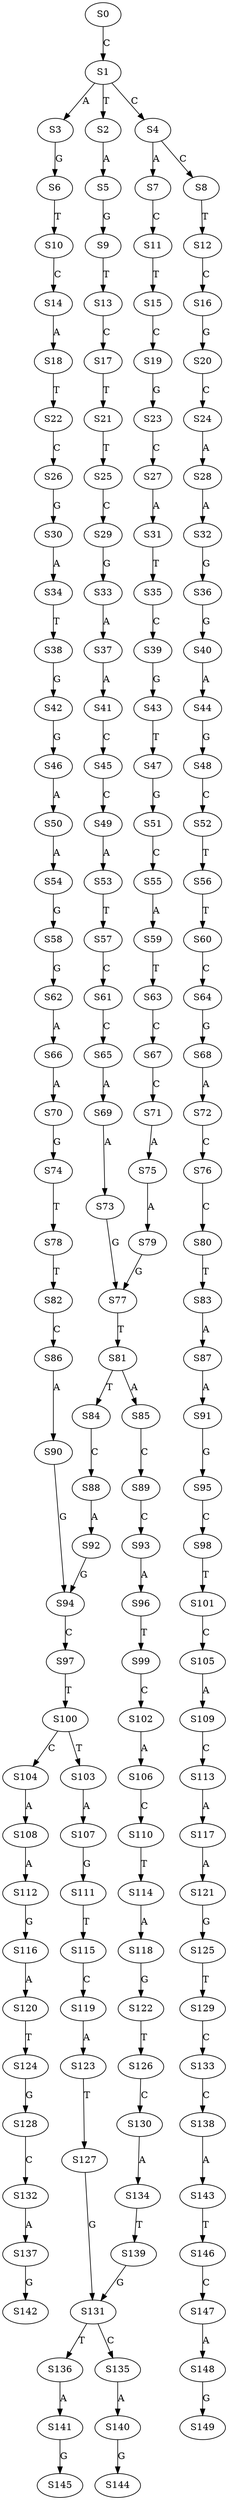 strict digraph  {
	S0 -> S1 [ label = C ];
	S1 -> S2 [ label = T ];
	S1 -> S3 [ label = A ];
	S1 -> S4 [ label = C ];
	S2 -> S5 [ label = A ];
	S3 -> S6 [ label = G ];
	S4 -> S7 [ label = A ];
	S4 -> S8 [ label = C ];
	S5 -> S9 [ label = G ];
	S6 -> S10 [ label = T ];
	S7 -> S11 [ label = C ];
	S8 -> S12 [ label = T ];
	S9 -> S13 [ label = T ];
	S10 -> S14 [ label = C ];
	S11 -> S15 [ label = T ];
	S12 -> S16 [ label = C ];
	S13 -> S17 [ label = C ];
	S14 -> S18 [ label = A ];
	S15 -> S19 [ label = C ];
	S16 -> S20 [ label = G ];
	S17 -> S21 [ label = T ];
	S18 -> S22 [ label = T ];
	S19 -> S23 [ label = G ];
	S20 -> S24 [ label = C ];
	S21 -> S25 [ label = T ];
	S22 -> S26 [ label = C ];
	S23 -> S27 [ label = C ];
	S24 -> S28 [ label = A ];
	S25 -> S29 [ label = C ];
	S26 -> S30 [ label = G ];
	S27 -> S31 [ label = A ];
	S28 -> S32 [ label = A ];
	S29 -> S33 [ label = G ];
	S30 -> S34 [ label = A ];
	S31 -> S35 [ label = T ];
	S32 -> S36 [ label = G ];
	S33 -> S37 [ label = A ];
	S34 -> S38 [ label = T ];
	S35 -> S39 [ label = C ];
	S36 -> S40 [ label = G ];
	S37 -> S41 [ label = A ];
	S38 -> S42 [ label = G ];
	S39 -> S43 [ label = G ];
	S40 -> S44 [ label = A ];
	S41 -> S45 [ label = C ];
	S42 -> S46 [ label = G ];
	S43 -> S47 [ label = T ];
	S44 -> S48 [ label = G ];
	S45 -> S49 [ label = C ];
	S46 -> S50 [ label = A ];
	S47 -> S51 [ label = G ];
	S48 -> S52 [ label = C ];
	S49 -> S53 [ label = A ];
	S50 -> S54 [ label = A ];
	S51 -> S55 [ label = C ];
	S52 -> S56 [ label = T ];
	S53 -> S57 [ label = T ];
	S54 -> S58 [ label = G ];
	S55 -> S59 [ label = A ];
	S56 -> S60 [ label = T ];
	S57 -> S61 [ label = C ];
	S58 -> S62 [ label = G ];
	S59 -> S63 [ label = T ];
	S60 -> S64 [ label = C ];
	S61 -> S65 [ label = C ];
	S62 -> S66 [ label = A ];
	S63 -> S67 [ label = C ];
	S64 -> S68 [ label = G ];
	S65 -> S69 [ label = A ];
	S66 -> S70 [ label = A ];
	S67 -> S71 [ label = C ];
	S68 -> S72 [ label = A ];
	S69 -> S73 [ label = A ];
	S70 -> S74 [ label = G ];
	S71 -> S75 [ label = A ];
	S72 -> S76 [ label = C ];
	S73 -> S77 [ label = G ];
	S74 -> S78 [ label = T ];
	S75 -> S79 [ label = A ];
	S76 -> S80 [ label = C ];
	S77 -> S81 [ label = T ];
	S78 -> S82 [ label = T ];
	S79 -> S77 [ label = G ];
	S80 -> S83 [ label = T ];
	S81 -> S84 [ label = T ];
	S81 -> S85 [ label = A ];
	S82 -> S86 [ label = C ];
	S83 -> S87 [ label = A ];
	S84 -> S88 [ label = C ];
	S85 -> S89 [ label = C ];
	S86 -> S90 [ label = A ];
	S87 -> S91 [ label = A ];
	S88 -> S92 [ label = A ];
	S89 -> S93 [ label = C ];
	S90 -> S94 [ label = G ];
	S91 -> S95 [ label = G ];
	S92 -> S94 [ label = G ];
	S93 -> S96 [ label = A ];
	S94 -> S97 [ label = C ];
	S95 -> S98 [ label = C ];
	S96 -> S99 [ label = T ];
	S97 -> S100 [ label = T ];
	S98 -> S101 [ label = T ];
	S99 -> S102 [ label = C ];
	S100 -> S103 [ label = T ];
	S100 -> S104 [ label = C ];
	S101 -> S105 [ label = C ];
	S102 -> S106 [ label = A ];
	S103 -> S107 [ label = A ];
	S104 -> S108 [ label = A ];
	S105 -> S109 [ label = A ];
	S106 -> S110 [ label = C ];
	S107 -> S111 [ label = G ];
	S108 -> S112 [ label = A ];
	S109 -> S113 [ label = C ];
	S110 -> S114 [ label = T ];
	S111 -> S115 [ label = T ];
	S112 -> S116 [ label = G ];
	S113 -> S117 [ label = A ];
	S114 -> S118 [ label = A ];
	S115 -> S119 [ label = C ];
	S116 -> S120 [ label = A ];
	S117 -> S121 [ label = A ];
	S118 -> S122 [ label = G ];
	S119 -> S123 [ label = A ];
	S120 -> S124 [ label = T ];
	S121 -> S125 [ label = G ];
	S122 -> S126 [ label = T ];
	S123 -> S127 [ label = T ];
	S124 -> S128 [ label = G ];
	S125 -> S129 [ label = T ];
	S126 -> S130 [ label = C ];
	S127 -> S131 [ label = G ];
	S128 -> S132 [ label = C ];
	S129 -> S133 [ label = C ];
	S130 -> S134 [ label = A ];
	S131 -> S135 [ label = C ];
	S131 -> S136 [ label = T ];
	S132 -> S137 [ label = A ];
	S133 -> S138 [ label = C ];
	S134 -> S139 [ label = T ];
	S135 -> S140 [ label = A ];
	S136 -> S141 [ label = A ];
	S137 -> S142 [ label = G ];
	S138 -> S143 [ label = A ];
	S139 -> S131 [ label = G ];
	S140 -> S144 [ label = G ];
	S141 -> S145 [ label = G ];
	S143 -> S146 [ label = T ];
	S146 -> S147 [ label = C ];
	S147 -> S148 [ label = A ];
	S148 -> S149 [ label = G ];
}
